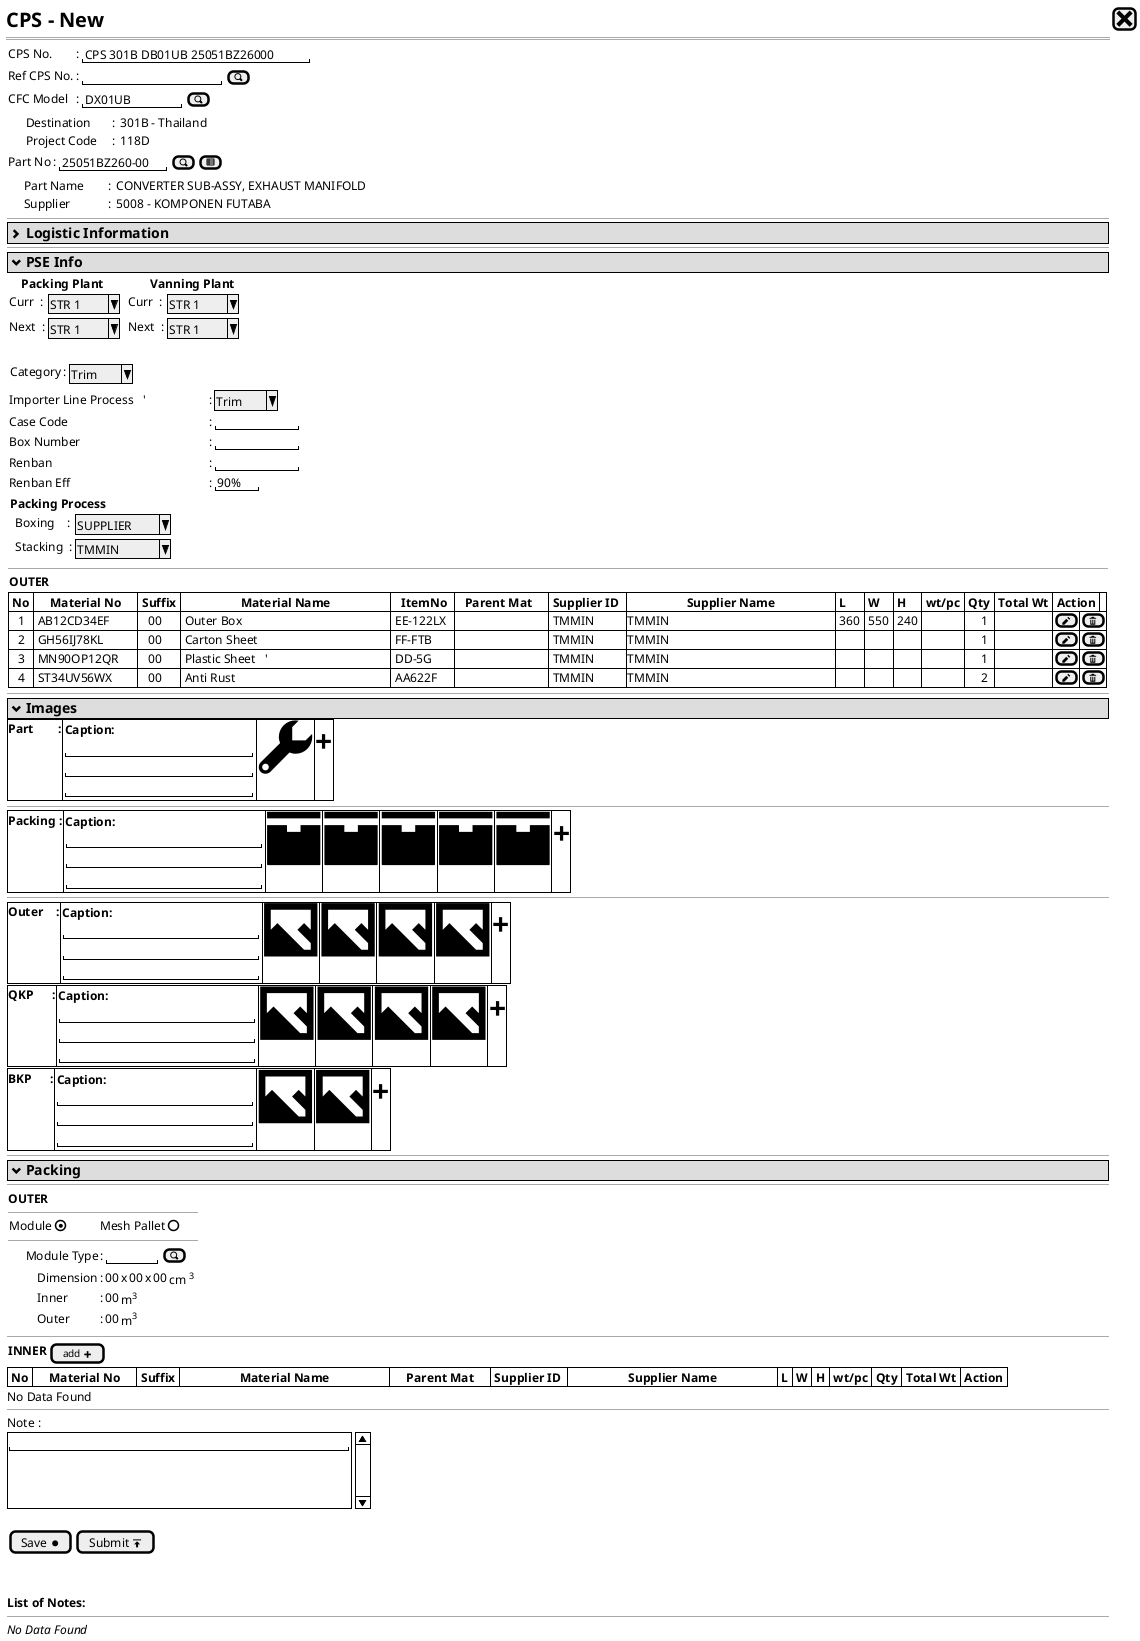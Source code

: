 @startuml
@startsalt
{
  <b><size:20>CPS - New |[<size:25><&x>]|*
  ==
  {
    {
      CPS No.      |:{|"CPS 301B DB01UB 25051BZ26000"|}
      Ref CPS No.  |:{|"                 "| [<&magnifying-glass>]}| *      
      CFC Model       |:{|"DX01UB      "| [<&magnifying-glass>]}
    }
    {
      |     |Destination     |:| 301B - Thailand |*
      |     |Project Code    |:| 118D |*
    }
    {
      Part No         |:{|"25051BZ260-00"| [<&magnifying-glass>] | [<&spreadsheet>]}
    }
    {
      |     Part Name       |: | CONVERTER SUB-ASSY, EXHAUST MANIFOLD        |*
      |     Supplier        |: | 5008 - KOMPONEN FUTABA       |*
    }
    --        
    {*
      <b><size:14> <&chevron-right> Logistic Information
    }
    --    
    {*
      <b><size:14> <&chevron-bottom> PSE Info
    }
    'pse inputed fields
    { 
      {
        |<b>    Packing Plant |*        |  .      | <b>       Vanning Plant |*             |*
        |Curr  :          |{ ^ STR 1 ^ }|  .      |Curr  :           |{ ^ STR 1 ^ }      |*
        |Next  :          |{ ^ STR 1 ^ }|  .      |Next  :           |{ ^ STR 1 ^ }      |*      
      }
      .
      {
        {Category       |:| { ^ Trim ^ }|}*
      }
      {
        Importer Line Process   '|:| ^ Trim ^ |*
        Case Code                |:| "          "|*
        Box Number               |:| "          "|*
        Renban                   |:| "          "|*
        Renban Eff               |:| " 90% "|*
        {
          |<b>Packing Process |*        |* 
          . |Boxing    :          |{ ^ SUPPLIER ^ }|*  
          . |Stacking  :          |{ ^  TMMIN   ^ }|*  
        }
      }
      --
      {
        |<b>OUTER   | *
      }
      {#
        | <b>No |     <b>Material No     | <b>Suffix |                   <b>Material Name                   |   <b>ItemNo  |   <b>Parent Mat     | <b>Supplier ID  |                   <b>Supplier Name                   | <b>L   | <b>W  | <b>H | <b>wt/pc | <b>Qty | <b>Total Wt | <b>Action |*
        |   1   | AB12CD34EF             |   00      | Outer Box                                            | EE-122LX     |                    .| TMMIN          | TMMIN                                                 | 360    | 550   | 240  |         .|      1 |           . |[<&pencil>]|[<&trash>]|*
        |   2   | GH56IJ78KL             |   00      | Carton Sheet                                         | FF-FTB       |                    .| TMMIN          | TMMIN                                                 |.       |.      |.     |         .|      1 |           . |[<&pencil>]|[<&trash>]|*
        |   3   | MN90OP12QR             |   00      | Plastic Sheet   '                                    | DD-5G        |                    .| TMMIN          | TMMIN                                                 |.       |.      |.     |         .|      1 |           . |[<&pencil>]|[<&trash>]|*
        |   4   | ST34UV56WX             |   00      | Anti Rust                                            | AA622F       |                    .| TMMIN          | TMMIN                                                 |.       |.      |.     |         .|      2 |           . |[<&pencil>]|[<&trash>]|*      
      }      
    }
    'end pse input detail    
    --
    {*
      <b><size:14> <&chevron-bottom> Images
    }
    {#
      |<b>Part        :|{ 
        <b>Caption: 
        "                       "
        "                       "
        "                       "
      }|<size:80><&wrench>|<size:30><b>+|*
    }
    --
    {#
      |<b>Packing : |{ 
        <b>Caption: 
        "                        "
        "                        "
        "                        "
      }|<size:80><&box>|<size:80><&box>|<size:80><&box>|<size:80><&box>|<size:80><&box>|<size:30><b>+|*
    }
    --
    {#
      |<b>Outer    : |{ 
        <b>Caption: 
        "                        "
        "                        "
        "                        "
      }|<size:80><&image>|<size:80><&image>|<size:80><&image>|<size:80><&image>|<size:30><b>+|*
    }
    {#
      |<b>QKP      : |{ 
        <b>Caption: 
        "                        "
        "                        "
        "                        "
      }|<size:80><&image>|<size:80><&image>|<size:80><&image>|<size:80><&image>|<size:30><b>+|*
    }
    {#
      |<b>BKP      : |{ 
        <b>Caption: 
        "                        "
        "                        "
        "                        "
      }|<size:80><&image>||<size:80><&image>|<size:30><b>+|*
    }
    --
    {*
      <b><size:14> <&chevron-bottom> Packing
    }
    --
    {
      <b>OUTER
      --
      {|Module |(X)|      |Mesh Pallet|()|}*
      --
      {
        {      Module Type     |: |"      " | [<&magnifying-glass>] | }*  
          {
            .|       Dimension     |: | 00 | x | 00 | x | 00 | cm <sup>3</sup> |*
            .|       Inner         |: | 00 | m<sup>3</sup>                      |*
            .|       Outer         |: | 00 | m<sup>3</sup>                      |*
          }
      }      
    }
    --
    {
      |<b>INNER   | [<size:10>add <&plus>] |*
    }
    {#
        | <b>No |     <b>Material No     | <b>Suffix |                   <b>Material Name                   |     <b>Parent Mat     | <b>Supplier ID  |                   <b>Supplier Name                   | <b>L | <b>W | <b>H | <b>wt/pc | <b>Qty | <b>Total Wt | <b>Action |*
      '|    || AB12CD34EF             | 00        | Outer Box        | EE-122LX    |             .| TMMIN          | TMMIN             |360    |550    |240    |         .| 1      |           . |*
    }
    No Data Found
    --
    Note :
    {SI
      "                                          "
      .
      .
      .
    }
    .
    {[Save <&media-record>] | [Submit <&data-transfer-upload>]}
    .
    .
    <b>List of Notes:
    --
    <i>No Data Found 
  }
}
@endsalt
@enduml
